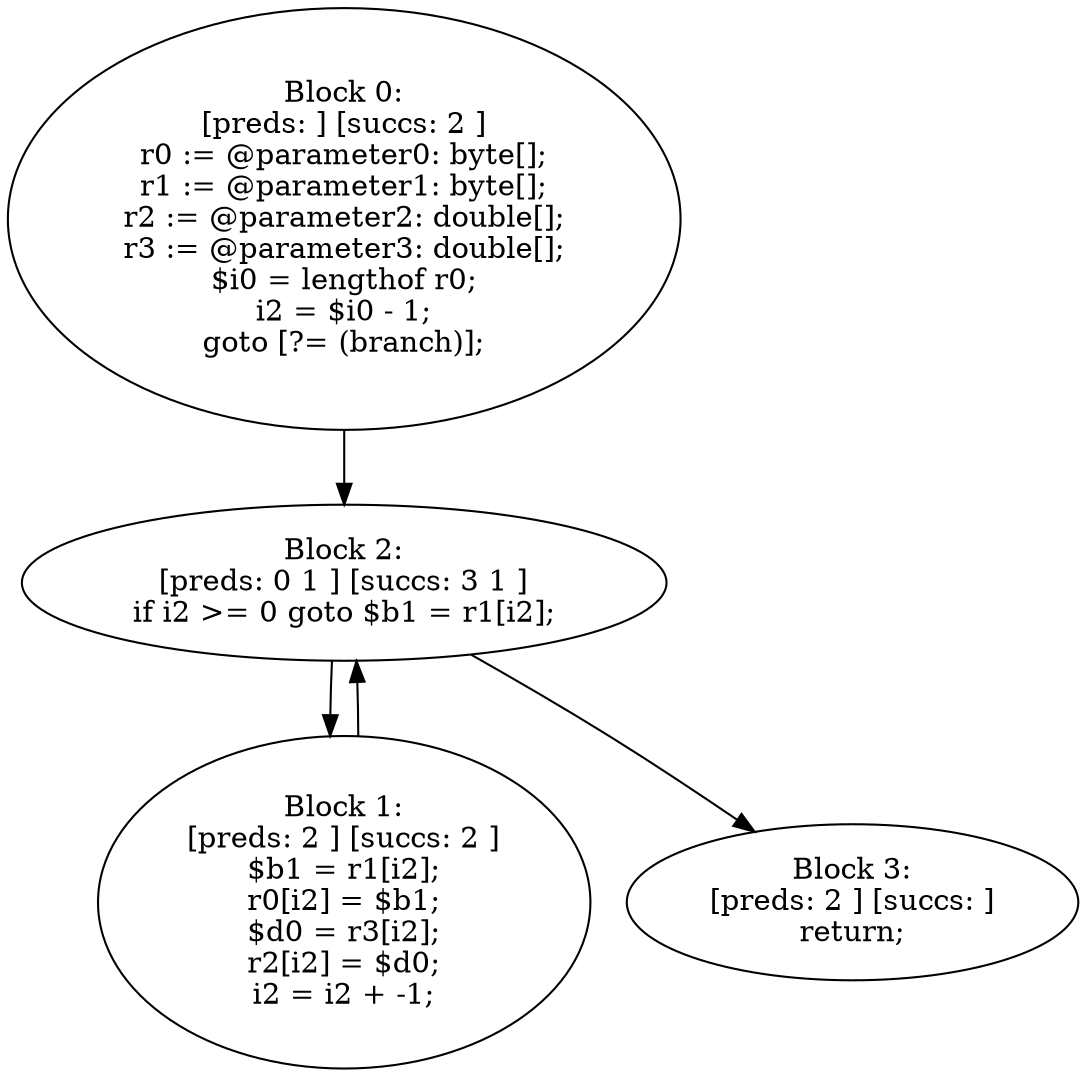 digraph "unitGraph" {
    "Block 0:
[preds: ] [succs: 2 ]
r0 := @parameter0: byte[];
r1 := @parameter1: byte[];
r2 := @parameter2: double[];
r3 := @parameter3: double[];
$i0 = lengthof r0;
i2 = $i0 - 1;
goto [?= (branch)];
"
    "Block 1:
[preds: 2 ] [succs: 2 ]
$b1 = r1[i2];
r0[i2] = $b1;
$d0 = r3[i2];
r2[i2] = $d0;
i2 = i2 + -1;
"
    "Block 2:
[preds: 0 1 ] [succs: 3 1 ]
if i2 >= 0 goto $b1 = r1[i2];
"
    "Block 3:
[preds: 2 ] [succs: ]
return;
"
    "Block 0:
[preds: ] [succs: 2 ]
r0 := @parameter0: byte[];
r1 := @parameter1: byte[];
r2 := @parameter2: double[];
r3 := @parameter3: double[];
$i0 = lengthof r0;
i2 = $i0 - 1;
goto [?= (branch)];
"->"Block 2:
[preds: 0 1 ] [succs: 3 1 ]
if i2 >= 0 goto $b1 = r1[i2];
";
    "Block 1:
[preds: 2 ] [succs: 2 ]
$b1 = r1[i2];
r0[i2] = $b1;
$d0 = r3[i2];
r2[i2] = $d0;
i2 = i2 + -1;
"->"Block 2:
[preds: 0 1 ] [succs: 3 1 ]
if i2 >= 0 goto $b1 = r1[i2];
";
    "Block 2:
[preds: 0 1 ] [succs: 3 1 ]
if i2 >= 0 goto $b1 = r1[i2];
"->"Block 3:
[preds: 2 ] [succs: ]
return;
";
    "Block 2:
[preds: 0 1 ] [succs: 3 1 ]
if i2 >= 0 goto $b1 = r1[i2];
"->"Block 1:
[preds: 2 ] [succs: 2 ]
$b1 = r1[i2];
r0[i2] = $b1;
$d0 = r3[i2];
r2[i2] = $d0;
i2 = i2 + -1;
";
}
